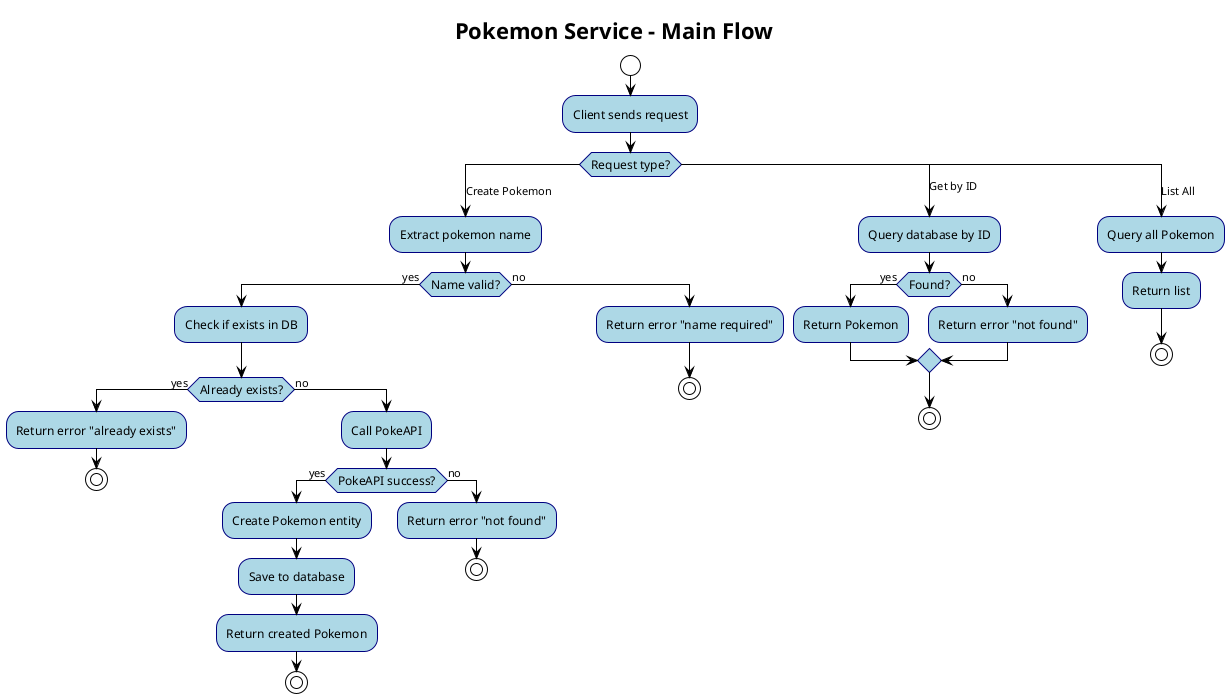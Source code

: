 @startuml Pokemon Service Flow

!theme plain
skinparam activity {
  BackgroundColor LightBlue
  BorderColor Navy
  FontSize 12
}

title Pokemon Service - Main Flow

start

:Client sends request;

switch (Request type?)
  case (Create Pokemon)
    :Extract pokemon name;

    if (Name valid?) then (yes)
      :Check if exists in DB;

      if (Already exists?) then (yes)
        :Return error "already exists";
        stop
      else (no)
        :Call PokeAPI;

        if (PokeAPI success?) then (yes)
          :Create Pokemon entity;
          :Save to database;
          :Return created Pokemon;
          stop
        else (no)
          :Return error "not found";
          stop
        endif
      endif
    else (no)
      :Return error "name required";
      stop
    endif

  case (Get by ID)
    :Query database by ID;

    if (Found?) then (yes)
      :Return Pokemon;
    else (no)
      :Return error "not found";
    endif
    stop

  case (List All)
    :Query all Pokemon;
    :Return list;
    stop

endswitch

@enduml